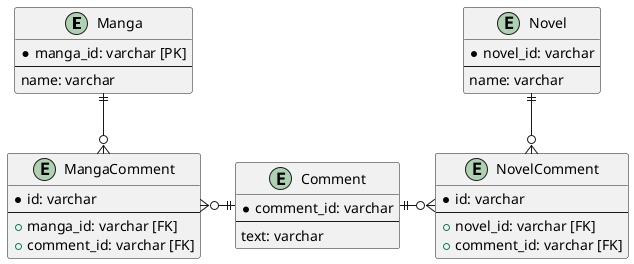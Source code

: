 @startuml answer

entity Manga {
    * manga_id: varchar [PK]
    ---
    name: varchar 
}

entity Novel {
    * novel_id: varchar
    ---
    name: varchar
}

entity Comment {
    * comment_id: varchar
    ---
    text: varchar
}

entity MangaComment {
    * id: varchar
    ---
    + manga_id: varchar [FK]
    + comment_id: varchar [FK]
}

entity NovelComment {
    * id: varchar
    ---
    + novel_id: varchar [FK]
    + comment_id: varchar [FK]
}

Comment ||-l-o{ MangaComment
Manga ||--o{ MangaComment
Comment ||-r-o{ NovelComment
Novel ||--o{ NovelComment

@enduml
